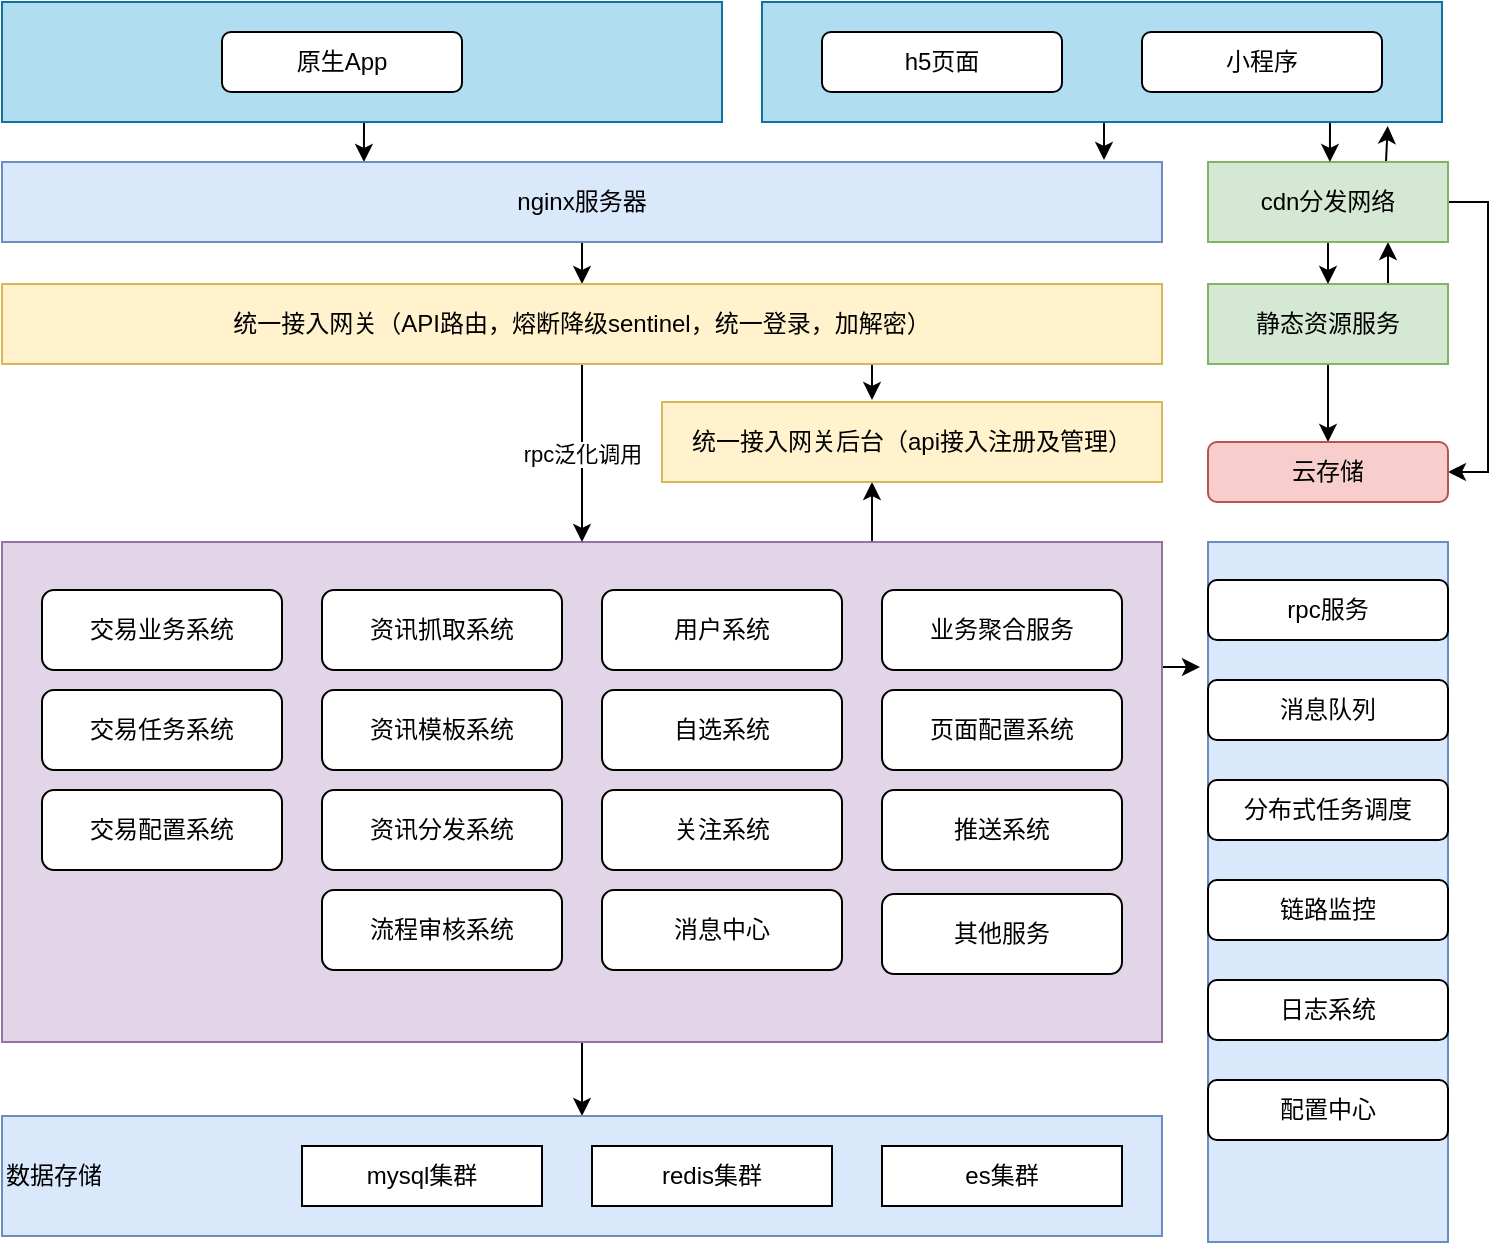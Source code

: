 <mxfile version="14.6.13" type="github">
  <diagram id="3lhguGQAlMddKLs95MFt" name="Page-1">
    <mxGraphModel dx="1422" dy="762" grid="0" gridSize="10" guides="1" tooltips="1" connect="1" arrows="1" fold="1" page="0" pageScale="1" pageWidth="827" pageHeight="1169" math="0" shadow="0">
      <root>
        <mxCell id="0" />
        <mxCell id="1" parent="0" />
        <mxCell id="CYO2_2fLI4KjkD6trNG--87" style="edgeStyle=orthogonalEdgeStyle;rounded=0;orthogonalLoop=1;jettySize=auto;html=1;exitX=0.5;exitY=1;exitDx=0;exitDy=0;entryX=0.312;entryY=0;entryDx=0;entryDy=0;entryPerimeter=0;" parent="1" source="CYO2_2fLI4KjkD6trNG--2" target="CYO2_2fLI4KjkD6trNG--37" edge="1">
          <mxGeometry relative="1" as="geometry" />
        </mxCell>
        <mxCell id="CYO2_2fLI4KjkD6trNG--2" value="" style="rounded=0;whiteSpace=wrap;html=1;fillColor=#b1ddf0;strokeColor=#10739e;" parent="1" vertex="1">
          <mxGeometry x="40" y="40" width="360" height="60" as="geometry" />
        </mxCell>
        <mxCell id="CYO2_2fLI4KjkD6trNG--3" value="原生App" style="rounded=1;whiteSpace=wrap;html=1;" parent="1" vertex="1">
          <mxGeometry x="150" y="55" width="120" height="30" as="geometry" />
        </mxCell>
        <mxCell id="CYO2_2fLI4KjkD6trNG--74" style="edgeStyle=orthogonalEdgeStyle;rounded=0;orthogonalLoop=1;jettySize=auto;html=1;exitX=0.5;exitY=1;exitDx=0;exitDy=0;entryX=0.5;entryY=0;entryDx=0;entryDy=0;" parent="1" source="CYO2_2fLI4KjkD6trNG--5" target="CYO2_2fLI4KjkD6trNG--24" edge="1">
          <mxGeometry relative="1" as="geometry" />
        </mxCell>
        <mxCell id="CYO2_2fLI4KjkD6trNG--113" style="edgeStyle=orthogonalEdgeStyle;rounded=0;orthogonalLoop=1;jettySize=auto;html=1;exitX=0.75;exitY=0;exitDx=0;exitDy=0;entryX=0.5;entryY=1;entryDx=0;entryDy=0;" parent="1" edge="1">
          <mxGeometry relative="1" as="geometry">
            <mxPoint x="455" y="310" as="sourcePoint" />
            <mxPoint x="475" y="280" as="targetPoint" />
          </mxGeometry>
        </mxCell>
        <mxCell id="CYO2_2fLI4KjkD6trNG--129" style="edgeStyle=orthogonalEdgeStyle;rounded=0;orthogonalLoop=1;jettySize=auto;html=1;exitX=1;exitY=0.25;exitDx=0;exitDy=0;entryX=-0.033;entryY=0.18;entryDx=0;entryDy=0;entryPerimeter=0;" parent="1" source="CYO2_2fLI4KjkD6trNG--5" target="CYO2_2fLI4KjkD6trNG--39" edge="1">
          <mxGeometry relative="1" as="geometry" />
        </mxCell>
        <mxCell id="CYO2_2fLI4KjkD6trNG--5" value="" style="rounded=0;whiteSpace=wrap;html=1;fillColor=#e1d5e7;strokeColor=#9673a6;" parent="1" vertex="1">
          <mxGeometry x="40" y="310" width="580" height="250" as="geometry" />
        </mxCell>
        <mxCell id="CYO2_2fLI4KjkD6trNG--24" value="数据存储" style="rounded=0;whiteSpace=wrap;html=1;align=left;fillColor=#dae8fc;strokeColor=#6c8ebf;" parent="1" vertex="1">
          <mxGeometry x="40" y="597" width="580" height="60" as="geometry" />
        </mxCell>
        <mxCell id="CYO2_2fLI4KjkD6trNG--25" value="mysql集群" style="rounded=0;whiteSpace=wrap;html=1;" parent="1" vertex="1">
          <mxGeometry x="190" y="612" width="120" height="30" as="geometry" />
        </mxCell>
        <mxCell id="CYO2_2fLI4KjkD6trNG--26" value="redis集群" style="rounded=0;whiteSpace=wrap;html=1;" parent="1" vertex="1">
          <mxGeometry x="335" y="612" width="120" height="30" as="geometry" />
        </mxCell>
        <mxCell id="CYO2_2fLI4KjkD6trNG--27" value="es集群" style="rounded=0;whiteSpace=wrap;html=1;" parent="1" vertex="1">
          <mxGeometry x="480" y="612" width="120" height="30" as="geometry" />
        </mxCell>
        <mxCell id="CYO2_2fLI4KjkD6trNG--94" style="edgeStyle=orthogonalEdgeStyle;rounded=0;orthogonalLoop=1;jettySize=auto;html=1;exitX=0.75;exitY=0;exitDx=0;exitDy=0;entryX=0.75;entryY=1;entryDx=0;entryDy=0;" parent="1" source="CYO2_2fLI4KjkD6trNG--29" target="CYO2_2fLI4KjkD6trNG--36" edge="1">
          <mxGeometry relative="1" as="geometry" />
        </mxCell>
        <mxCell id="CYO2_2fLI4KjkD6trNG--131" style="edgeStyle=orthogonalEdgeStyle;rounded=0;orthogonalLoop=1;jettySize=auto;html=1;exitX=0.5;exitY=1;exitDx=0;exitDy=0;entryX=0.5;entryY=0;entryDx=0;entryDy=0;" parent="1" source="CYO2_2fLI4KjkD6trNG--29" target="CYO2_2fLI4KjkD6trNG--107" edge="1">
          <mxGeometry relative="1" as="geometry" />
        </mxCell>
        <mxCell id="CYO2_2fLI4KjkD6trNG--29" value="静态资源服务" style="rounded=0;whiteSpace=wrap;html=1;fillColor=#d5e8d4;strokeColor=#82b366;" parent="1" vertex="1">
          <mxGeometry x="643" y="181" width="120" height="40" as="geometry" />
        </mxCell>
        <mxCell id="CYO2_2fLI4KjkD6trNG--91" style="edgeStyle=orthogonalEdgeStyle;rounded=0;orthogonalLoop=1;jettySize=auto;html=1;exitX=0.5;exitY=1;exitDx=0;exitDy=0;entryX=0.5;entryY=0;entryDx=0;entryDy=0;" parent="1" source="CYO2_2fLI4KjkD6trNG--36" target="CYO2_2fLI4KjkD6trNG--29" edge="1">
          <mxGeometry relative="1" as="geometry" />
        </mxCell>
        <mxCell id="CYO2_2fLI4KjkD6trNG--92" style="edgeStyle=orthogonalEdgeStyle;rounded=0;orthogonalLoop=1;jettySize=auto;html=1;exitX=0.5;exitY=0;exitDx=0;exitDy=0;entryX=0.826;entryY=1.033;entryDx=0;entryDy=0;entryPerimeter=0;" parent="1" edge="1">
          <mxGeometry relative="1" as="geometry">
            <mxPoint x="732.84" y="101.98" as="targetPoint" />
            <mxPoint x="732" y="120" as="sourcePoint" />
          </mxGeometry>
        </mxCell>
        <mxCell id="CYO2_2fLI4KjkD6trNG--130" style="edgeStyle=orthogonalEdgeStyle;rounded=0;orthogonalLoop=1;jettySize=auto;html=1;exitX=1;exitY=0.5;exitDx=0;exitDy=0;entryX=1;entryY=0.5;entryDx=0;entryDy=0;" parent="1" source="CYO2_2fLI4KjkD6trNG--36" target="CYO2_2fLI4KjkD6trNG--107" edge="1">
          <mxGeometry relative="1" as="geometry" />
        </mxCell>
        <mxCell id="CYO2_2fLI4KjkD6trNG--36" value="cdn分发网络" style="rounded=0;whiteSpace=wrap;html=1;fillColor=#d5e8d4;strokeColor=#82b366;" parent="1" vertex="1">
          <mxGeometry x="643" y="120" width="120" height="40" as="geometry" />
        </mxCell>
        <mxCell id="CYO2_2fLI4KjkD6trNG--81" style="edgeStyle=orthogonalEdgeStyle;rounded=0;orthogonalLoop=1;jettySize=auto;html=1;exitX=0.5;exitY=1;exitDx=0;exitDy=0;entryX=0.5;entryY=0;entryDx=0;entryDy=0;" parent="1" source="CYO2_2fLI4KjkD6trNG--37" target="CYO2_2fLI4KjkD6trNG--38" edge="1">
          <mxGeometry relative="1" as="geometry" />
        </mxCell>
        <mxCell id="CYO2_2fLI4KjkD6trNG--37" value="nginx服务器" style="rounded=0;whiteSpace=wrap;html=1;fillColor=#dae8fc;strokeColor=#6c8ebf;" parent="1" vertex="1">
          <mxGeometry x="40" y="120" width="580" height="40" as="geometry" />
        </mxCell>
        <mxCell id="CYO2_2fLI4KjkD6trNG--82" value="rpc泛化调用" style="edgeStyle=orthogonalEdgeStyle;rounded=0;orthogonalLoop=1;jettySize=auto;html=1;exitX=0.5;exitY=1;exitDx=0;exitDy=0;entryX=0.5;entryY=0;entryDx=0;entryDy=0;" parent="1" source="CYO2_2fLI4KjkD6trNG--38" target="CYO2_2fLI4KjkD6trNG--5" edge="1">
          <mxGeometry relative="1" as="geometry">
            <mxPoint x="330" y="260" as="targetPoint" />
          </mxGeometry>
        </mxCell>
        <mxCell id="CYO2_2fLI4KjkD6trNG--115" style="edgeStyle=orthogonalEdgeStyle;rounded=0;orthogonalLoop=1;jettySize=auto;html=1;exitX=0.75;exitY=1;exitDx=0;exitDy=0;entryX=0.42;entryY=-0.025;entryDx=0;entryDy=0;entryPerimeter=0;" parent="1" source="CYO2_2fLI4KjkD6trNG--38" target="CYO2_2fLI4KjkD6trNG--110" edge="1">
          <mxGeometry relative="1" as="geometry" />
        </mxCell>
        <mxCell id="CYO2_2fLI4KjkD6trNG--38" value="统一接入网关（API路由，熔断降级sentinel，统一登录，加解密）" style="rounded=0;whiteSpace=wrap;html=1;fillColor=#fff2cc;strokeColor=#d6b656;" parent="1" vertex="1">
          <mxGeometry x="40" y="181" width="580" height="40" as="geometry" />
        </mxCell>
        <mxCell id="CYO2_2fLI4KjkD6trNG--39" value="" style="rounded=0;whiteSpace=wrap;html=1;fillColor=#dae8fc;strokeColor=#6c8ebf;" parent="1" vertex="1">
          <mxGeometry x="643" y="310" width="120" height="350" as="geometry" />
        </mxCell>
        <mxCell id="CYO2_2fLI4KjkD6trNG--42" value="rpc服务" style="rounded=1;whiteSpace=wrap;html=1;" parent="1" vertex="1">
          <mxGeometry x="643" y="329" width="120" height="30" as="geometry" />
        </mxCell>
        <mxCell id="CYO2_2fLI4KjkD6trNG--44" value="消息队列" style="rounded=1;whiteSpace=wrap;html=1;" parent="1" vertex="1">
          <mxGeometry x="643" y="379" width="120" height="30" as="geometry" />
        </mxCell>
        <mxCell id="CYO2_2fLI4KjkD6trNG--45" value="分布式任务调度" style="rounded=1;whiteSpace=wrap;html=1;" parent="1" vertex="1">
          <mxGeometry x="643" y="429" width="120" height="30" as="geometry" />
        </mxCell>
        <mxCell id="CYO2_2fLI4KjkD6trNG--46" value="链路监控" style="rounded=1;whiteSpace=wrap;html=1;" parent="1" vertex="1">
          <mxGeometry x="643" y="479" width="120" height="30" as="geometry" />
        </mxCell>
        <mxCell id="CYO2_2fLI4KjkD6trNG--48" value="日志系统" style="rounded=1;whiteSpace=wrap;html=1;" parent="1" vertex="1">
          <mxGeometry x="643" y="529" width="120" height="30" as="geometry" />
        </mxCell>
        <mxCell id="CYO2_2fLI4KjkD6trNG--49" value="配置中心" style="rounded=1;whiteSpace=wrap;html=1;" parent="1" vertex="1">
          <mxGeometry x="643" y="579" width="120" height="30" as="geometry" />
        </mxCell>
        <mxCell id="CYO2_2fLI4KjkD6trNG--88" style="edgeStyle=orthogonalEdgeStyle;rounded=0;orthogonalLoop=1;jettySize=auto;html=1;exitX=0.5;exitY=1;exitDx=0;exitDy=0;entryX=0.95;entryY=-0.025;entryDx=0;entryDy=0;entryPerimeter=0;" parent="1" source="CYO2_2fLI4KjkD6trNG--84" target="CYO2_2fLI4KjkD6trNG--37" edge="1">
          <mxGeometry relative="1" as="geometry" />
        </mxCell>
        <mxCell id="CYO2_2fLI4KjkD6trNG--90" style="edgeStyle=orthogonalEdgeStyle;rounded=0;orthogonalLoop=1;jettySize=auto;html=1;exitX=0.75;exitY=1;exitDx=0;exitDy=0;entryX=0.333;entryY=0;entryDx=0;entryDy=0;entryPerimeter=0;" parent="1" edge="1">
          <mxGeometry relative="1" as="geometry">
            <mxPoint x="699" y="100" as="sourcePoint" />
            <mxPoint x="703.96" y="120" as="targetPoint" />
          </mxGeometry>
        </mxCell>
        <mxCell id="CYO2_2fLI4KjkD6trNG--84" value="" style="rounded=0;whiteSpace=wrap;html=1;fillColor=#b1ddf0;strokeColor=#10739e;" parent="1" vertex="1">
          <mxGeometry x="420" y="40" width="340" height="60" as="geometry" />
        </mxCell>
        <mxCell id="CYO2_2fLI4KjkD6trNG--85" value="h5页面" style="rounded=1;whiteSpace=wrap;html=1;" parent="1" vertex="1">
          <mxGeometry x="450" y="55" width="120" height="30" as="geometry" />
        </mxCell>
        <mxCell id="CYO2_2fLI4KjkD6trNG--86" value="小程序" style="rounded=1;whiteSpace=wrap;html=1;" parent="1" vertex="1">
          <mxGeometry x="610" y="55" width="120" height="30" as="geometry" />
        </mxCell>
        <mxCell id="CYO2_2fLI4KjkD6trNG--51" value="交易业务系统" style="rounded=1;whiteSpace=wrap;html=1;" parent="1" vertex="1">
          <mxGeometry x="60" y="334" width="120" height="40" as="geometry" />
        </mxCell>
        <mxCell id="CYO2_2fLI4KjkD6trNG--55" value="交易任务系统" style="rounded=1;whiteSpace=wrap;html=1;" parent="1" vertex="1">
          <mxGeometry x="60" y="384" width="120" height="40" as="geometry" />
        </mxCell>
        <mxCell id="CYO2_2fLI4KjkD6trNG--56" value="交易配置系统" style="rounded=1;whiteSpace=wrap;html=1;" parent="1" vertex="1">
          <mxGeometry x="60" y="434" width="120" height="40" as="geometry" />
        </mxCell>
        <mxCell id="CYO2_2fLI4KjkD6trNG--57" value="资讯抓取系统" style="rounded=1;whiteSpace=wrap;html=1;" parent="1" vertex="1">
          <mxGeometry x="200" y="334" width="120" height="40" as="geometry" />
        </mxCell>
        <mxCell id="CYO2_2fLI4KjkD6trNG--60" value="资讯模板系统" style="rounded=1;whiteSpace=wrap;html=1;" parent="1" vertex="1">
          <mxGeometry x="200" y="384" width="120" height="40" as="geometry" />
        </mxCell>
        <mxCell id="CYO2_2fLI4KjkD6trNG--61" value="资讯分发系统" style="rounded=1;whiteSpace=wrap;html=1;" parent="1" vertex="1">
          <mxGeometry x="200" y="434" width="120" height="40" as="geometry" />
        </mxCell>
        <mxCell id="CYO2_2fLI4KjkD6trNG--62" value="流程审核系统" style="rounded=1;whiteSpace=wrap;html=1;" parent="1" vertex="1">
          <mxGeometry x="200" y="484" width="120" height="40" as="geometry" />
        </mxCell>
        <mxCell id="CYO2_2fLI4KjkD6trNG--58" value="用户系统" style="rounded=1;whiteSpace=wrap;html=1;" parent="1" vertex="1">
          <mxGeometry x="340" y="334" width="120" height="40" as="geometry" />
        </mxCell>
        <mxCell id="CYO2_2fLI4KjkD6trNG--63" value="自选系统" style="rounded=1;whiteSpace=wrap;html=1;" parent="1" vertex="1">
          <mxGeometry x="340" y="384" width="120" height="40" as="geometry" />
        </mxCell>
        <mxCell id="CYO2_2fLI4KjkD6trNG--64" value="关注系统" style="rounded=1;whiteSpace=wrap;html=1;" parent="1" vertex="1">
          <mxGeometry x="340" y="434" width="120" height="40" as="geometry" />
        </mxCell>
        <mxCell id="CYO2_2fLI4KjkD6trNG--65" value="消息中心" style="rounded=1;whiteSpace=wrap;html=1;" parent="1" vertex="1">
          <mxGeometry x="340" y="484" width="120" height="40" as="geometry" />
        </mxCell>
        <mxCell id="CYO2_2fLI4KjkD6trNG--59" value="页面配置系统" style="rounded=1;whiteSpace=wrap;html=1;" parent="1" vertex="1">
          <mxGeometry x="480" y="384" width="120" height="40" as="geometry" />
        </mxCell>
        <mxCell id="CYO2_2fLI4KjkD6trNG--70" value="其他服务" style="rounded=1;whiteSpace=wrap;html=1;" parent="1" vertex="1">
          <mxGeometry x="480" y="486" width="120" height="40" as="geometry" />
        </mxCell>
        <mxCell id="CYO2_2fLI4KjkD6trNG--71" value="推送系统" style="rounded=1;whiteSpace=wrap;html=1;" parent="1" vertex="1">
          <mxGeometry x="480" y="434" width="120" height="40" as="geometry" />
        </mxCell>
        <mxCell id="CYO2_2fLI4KjkD6trNG--107" value="云存储" style="rounded=1;whiteSpace=wrap;html=1;fillColor=#f8cecc;strokeColor=#b85450;" parent="1" vertex="1">
          <mxGeometry x="643" y="260" width="120" height="30" as="geometry" />
        </mxCell>
        <mxCell id="CYO2_2fLI4KjkD6trNG--110" value="统一接入网关后台（api接入注册及管理）" style="rounded=0;whiteSpace=wrap;html=1;fillColor=#fff2cc;strokeColor=#d6b656;" parent="1" vertex="1">
          <mxGeometry x="370" y="240" width="250" height="40" as="geometry" />
        </mxCell>
        <mxCell id="ENv6MO2x05NuHd_LTSQ5-1" value="业务聚合服务" style="rounded=1;whiteSpace=wrap;html=1;" vertex="1" parent="1">
          <mxGeometry x="480" y="334" width="120" height="40" as="geometry" />
        </mxCell>
      </root>
    </mxGraphModel>
  </diagram>
</mxfile>
